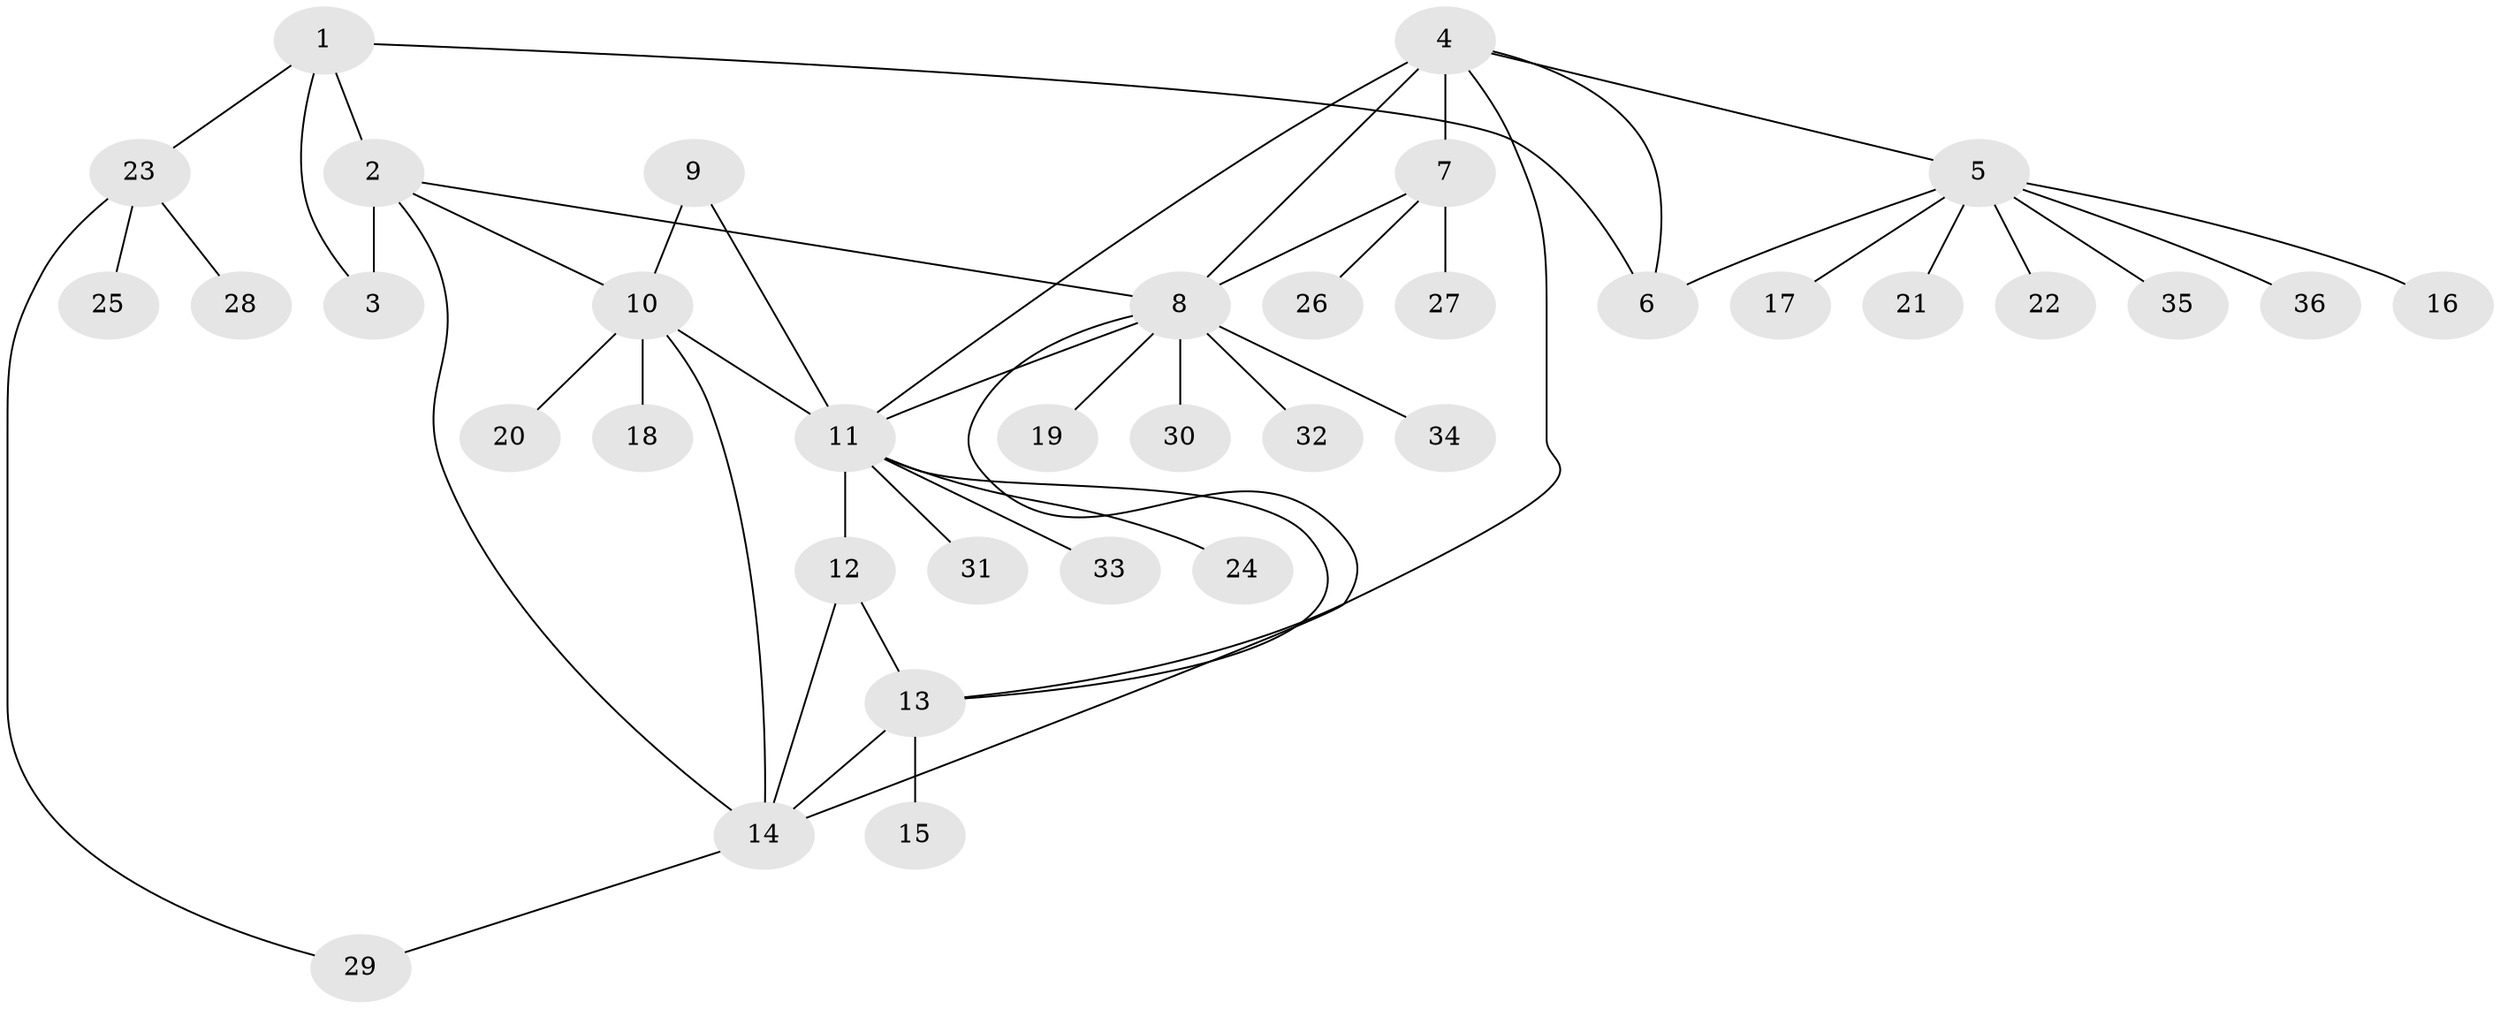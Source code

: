 // original degree distribution, {5: 0.05555555555555555, 10: 0.041666666666666664, 2: 0.2361111111111111, 9: 0.013888888888888888, 4: 0.013888888888888888, 8: 0.041666666666666664, 3: 0.013888888888888888, 7: 0.013888888888888888, 1: 0.5694444444444444}
// Generated by graph-tools (version 1.1) at 2025/52/03/04/25 22:52:06]
// undirected, 36 vertices, 49 edges
graph export_dot {
  node [color=gray90,style=filled];
  1;
  2;
  3;
  4;
  5;
  6;
  7;
  8;
  9;
  10;
  11;
  12;
  13;
  14;
  15;
  16;
  17;
  18;
  19;
  20;
  21;
  22;
  23;
  24;
  25;
  26;
  27;
  28;
  29;
  30;
  31;
  32;
  33;
  34;
  35;
  36;
  1 -- 2 [weight=1.0];
  1 -- 3 [weight=1.0];
  1 -- 6 [weight=1.0];
  1 -- 23 [weight=1.0];
  2 -- 3 [weight=5.0];
  2 -- 8 [weight=1.0];
  2 -- 10 [weight=1.0];
  2 -- 14 [weight=1.0];
  4 -- 5 [weight=1.0];
  4 -- 6 [weight=1.0];
  4 -- 7 [weight=4.0];
  4 -- 8 [weight=1.0];
  4 -- 11 [weight=1.0];
  4 -- 13 [weight=2.0];
  5 -- 6 [weight=1.0];
  5 -- 16 [weight=1.0];
  5 -- 17 [weight=1.0];
  5 -- 21 [weight=1.0];
  5 -- 22 [weight=1.0];
  5 -- 35 [weight=1.0];
  5 -- 36 [weight=1.0];
  7 -- 8 [weight=1.0];
  7 -- 26 [weight=1.0];
  7 -- 27 [weight=1.0];
  8 -- 11 [weight=1.0];
  8 -- 14 [weight=1.0];
  8 -- 19 [weight=1.0];
  8 -- 30 [weight=1.0];
  8 -- 32 [weight=1.0];
  8 -- 34 [weight=1.0];
  9 -- 10 [weight=1.0];
  9 -- 11 [weight=1.0];
  10 -- 11 [weight=1.0];
  10 -- 14 [weight=1.0];
  10 -- 18 [weight=1.0];
  10 -- 20 [weight=2.0];
  11 -- 12 [weight=1.0];
  11 -- 13 [weight=1.0];
  11 -- 24 [weight=1.0];
  11 -- 31 [weight=1.0];
  11 -- 33 [weight=1.0];
  12 -- 13 [weight=6.0];
  12 -- 14 [weight=1.0];
  13 -- 14 [weight=1.0];
  13 -- 15 [weight=1.0];
  14 -- 29 [weight=1.0];
  23 -- 25 [weight=1.0];
  23 -- 28 [weight=1.0];
  23 -- 29 [weight=1.0];
}
